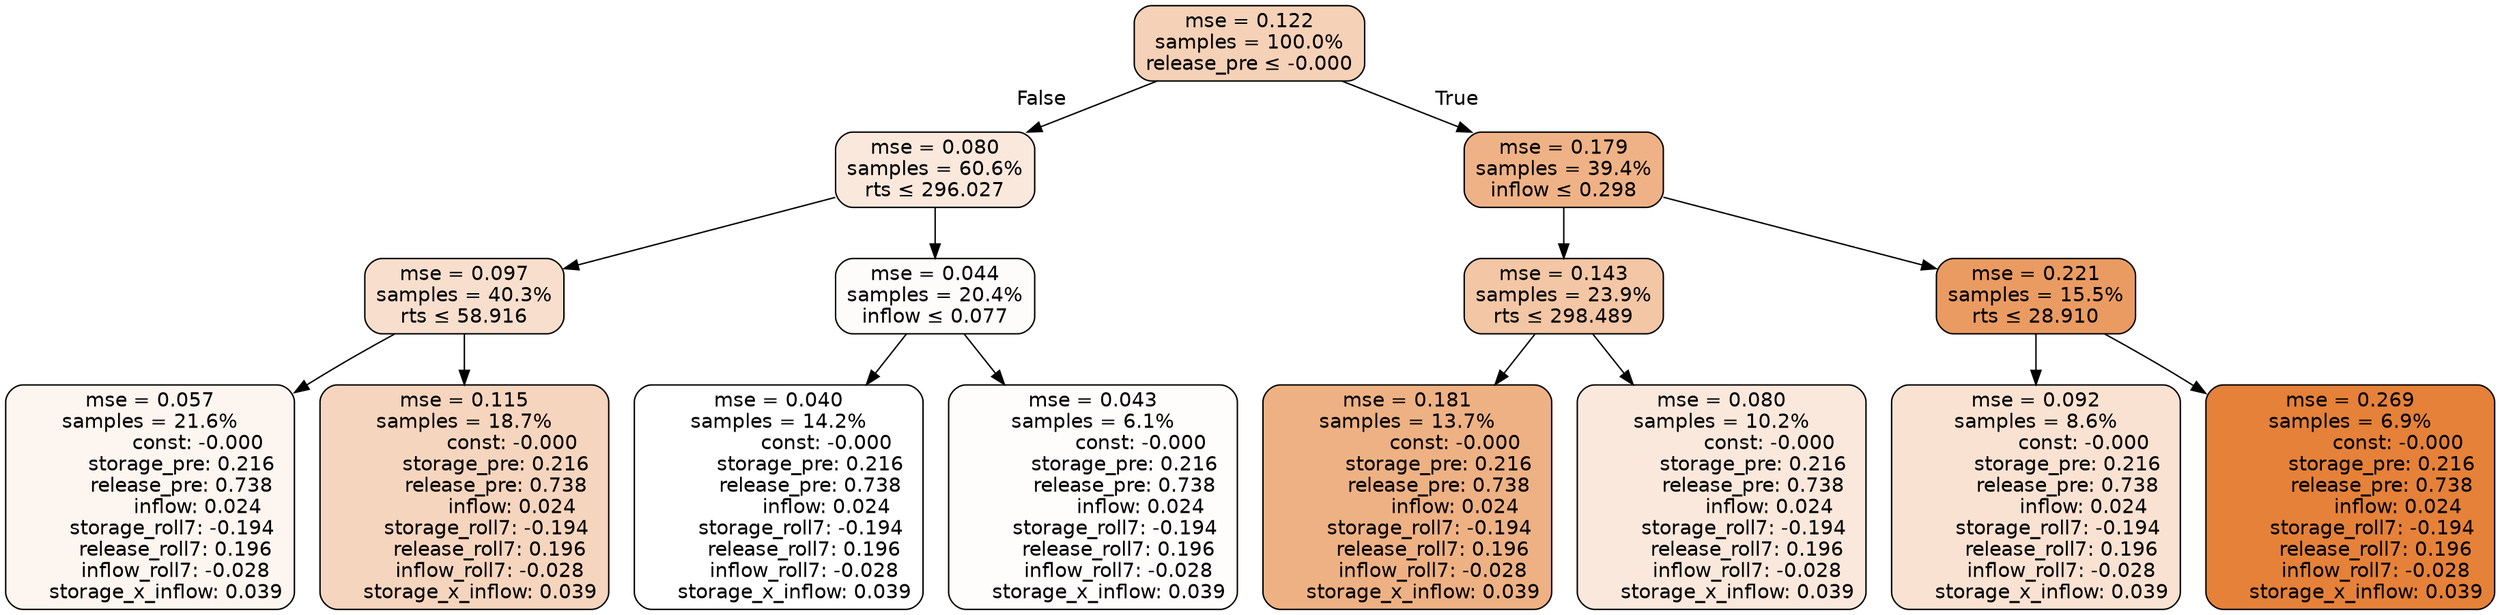 digraph tree {
node [shape=rectangle, style="filled, rounded", color="black", fontname=helvetica] ;
edge [fontname=helvetica] ;
	"0" [label="mse = 0.122
samples = 100.0%
release_pre &le; -0.000", fillcolor="#f5d1b7"]
	"1" [label="mse = 0.080
samples = 60.6%
rts &le; 296.027", fillcolor="#fae8dc"]
	"2" [label="mse = 0.097
samples = 40.3%
rts &le; 58.916", fillcolor="#f8dfcd"]
	"3" [label="mse = 0.057
samples = 21.6%
               const: -0.000
          storage_pre: 0.216
          release_pre: 0.738
               inflow: 0.024
       storage_roll7: -0.194
        release_roll7: 0.196
        inflow_roll7: -0.028
     storage_x_inflow: 0.039", fillcolor="#fdf5f0"]
	"4" [label="mse = 0.115
samples = 18.7%
               const: -0.000
          storage_pre: 0.216
          release_pre: 0.738
               inflow: 0.024
       storage_roll7: -0.194
        release_roll7: 0.196
        inflow_roll7: -0.028
     storage_x_inflow: 0.039", fillcolor="#f6d5be"]
	"5" [label="mse = 0.044
samples = 20.4%
inflow &le; 0.077", fillcolor="#fefcfb"]
	"6" [label="mse = 0.040
samples = 14.2%
               const: -0.000
          storage_pre: 0.216
          release_pre: 0.738
               inflow: 0.024
       storage_roll7: -0.194
        release_roll7: 0.196
        inflow_roll7: -0.028
     storage_x_inflow: 0.039", fillcolor="#ffffff"]
	"7" [label="mse = 0.043
samples = 6.1%
               const: -0.000
          storage_pre: 0.216
          release_pre: 0.738
               inflow: 0.024
       storage_roll7: -0.194
        release_roll7: 0.196
        inflow_roll7: -0.028
     storage_x_inflow: 0.039", fillcolor="#fefdfc"]
	"8" [label="mse = 0.179
samples = 39.4%
inflow &le; 0.298", fillcolor="#efb286"]
	"9" [label="mse = 0.143
samples = 23.9%
rts &le; 298.489", fillcolor="#f3c6a5"]
	"10" [label="mse = 0.181
samples = 13.7%
               const: -0.000
          storage_pre: 0.216
          release_pre: 0.738
               inflow: 0.024
       storage_roll7: -0.194
        release_roll7: 0.196
        inflow_roll7: -0.028
     storage_x_inflow: 0.039", fillcolor="#eeb184"]
	"11" [label="mse = 0.080
samples = 10.2%
               const: -0.000
          storage_pre: 0.216
          release_pre: 0.738
               inflow: 0.024
       storage_roll7: -0.194
        release_roll7: 0.196
        inflow_roll7: -0.028
     storage_x_inflow: 0.039", fillcolor="#fae8dc"]
	"12" [label="mse = 0.221
samples = 15.5%
rts &le; 28.910", fillcolor="#ea9b62"]
	"13" [label="mse = 0.092
samples = 8.6%
               const: -0.000
          storage_pre: 0.216
          release_pre: 0.738
               inflow: 0.024
       storage_roll7: -0.194
        release_roll7: 0.196
        inflow_roll7: -0.028
     storage_x_inflow: 0.039", fillcolor="#f9e2d2"]
	"14" [label="mse = 0.269
samples = 6.9%
               const: -0.000
          storage_pre: 0.216
          release_pre: 0.738
               inflow: 0.024
       storage_roll7: -0.194
        release_roll7: 0.196
        inflow_roll7: -0.028
     storage_x_inflow: 0.039", fillcolor="#e58139"]

	"0" -> "1" [labeldistance=2.5, labelangle=45, headlabel="False"]
	"1" -> "2"
	"2" -> "3"
	"2" -> "4"
	"1" -> "5"
	"5" -> "6"
	"5" -> "7"
	"0" -> "8" [labeldistance=2.5, labelangle=-45, headlabel="True"]
	"8" -> "9"
	"9" -> "10"
	"9" -> "11"
	"8" -> "12"
	"12" -> "13"
	"12" -> "14"
}
